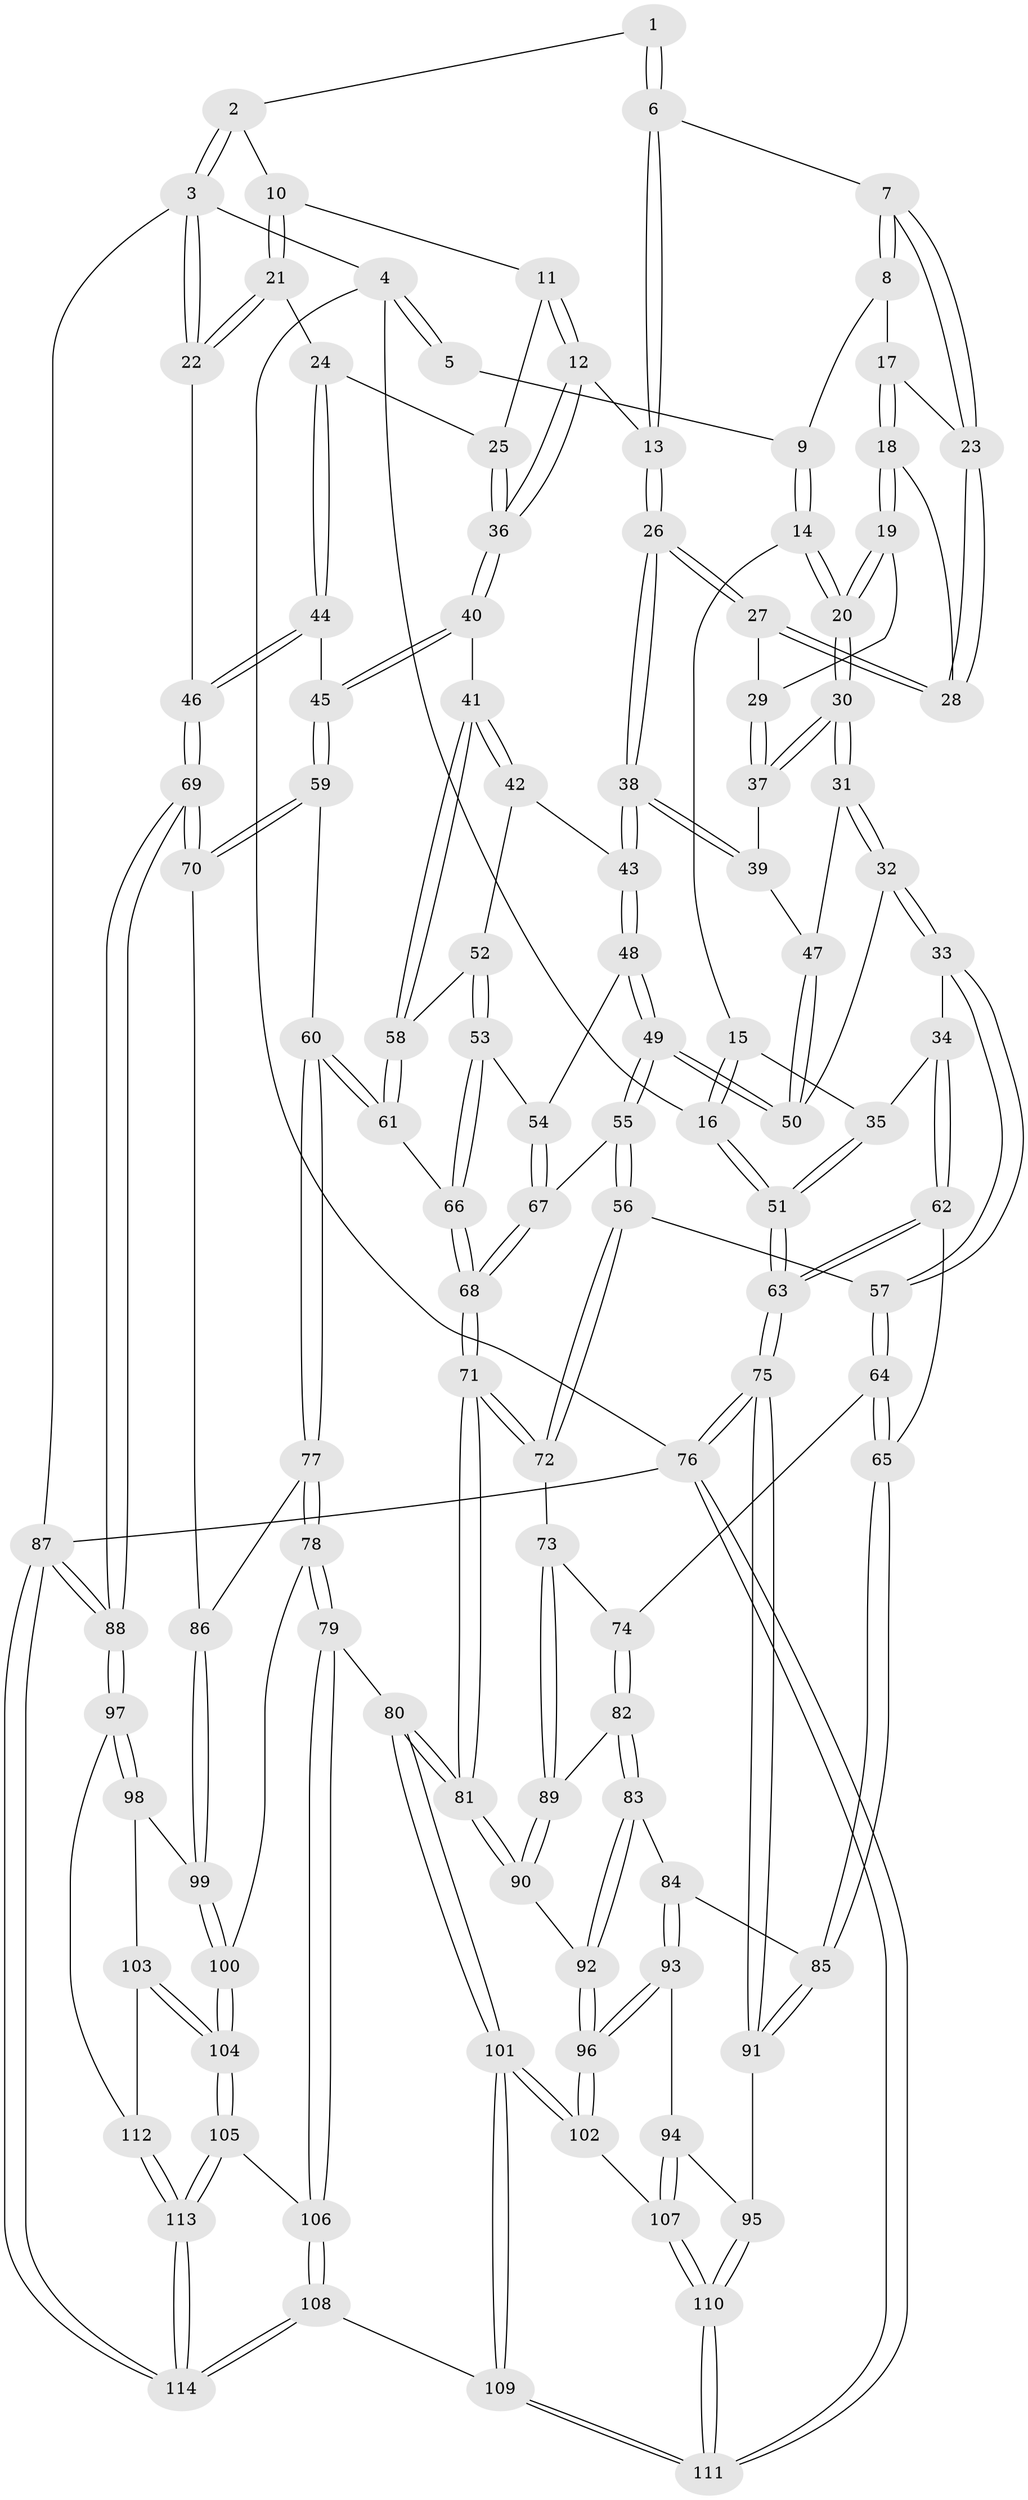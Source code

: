 // Generated by graph-tools (version 1.1) at 2025/03/03/09/25 03:03:14]
// undirected, 114 vertices, 282 edges
graph export_dot {
graph [start="1"]
  node [color=gray90,style=filled];
  1 [pos="+0.6560327123512347+0"];
  2 [pos="+0.720595877746334+0"];
  3 [pos="+1+0"];
  4 [pos="+0+0"];
  5 [pos="+0.32619457021258963+0"];
  6 [pos="+0.6182655611147014+0"];
  7 [pos="+0.5438331539599192+0.03861345873282983"];
  8 [pos="+0.3870476355776518+0.059904069262879535"];
  9 [pos="+0.33425566390918465+0.02325425626408097"];
  10 [pos="+0.8503904865064779+0.0677991778306933"];
  11 [pos="+0.8433522238659039+0.07909263537586153"];
  12 [pos="+0.7106689488986587+0.18553200732307362"];
  13 [pos="+0.6567613144112121+0.14235551353923576"];
  14 [pos="+0.25399812212970224+0.12560078454079016"];
  15 [pos="+0.12920647284368833+0.11804476085580558"];
  16 [pos="+0+0"];
  17 [pos="+0.4018337733520539+0.09779320085605407"];
  18 [pos="+0.38580912624743424+0.15990898206678786"];
  19 [pos="+0.34247388131533923+0.20094873153108841"];
  20 [pos="+0.3089574114122334+0.20269917036652976"];
  21 [pos="+0.9094672635642695+0.0875505084283302"];
  22 [pos="+1+0"];
  23 [pos="+0.4742709843310547+0.13411223090499896"];
  24 [pos="+0.949349486068147+0.22509446536267014"];
  25 [pos="+0.8545262273128194+0.21309578419050237"];
  26 [pos="+0.5291709111778775+0.24294202134267898"];
  27 [pos="+0.49295832417093083+0.21846698373969292"];
  28 [pos="+0.47263552167430967+0.16650731927987003"];
  29 [pos="+0.4026640470794283+0.23456915817781326"];
  30 [pos="+0.2774091396120433+0.30309966677371747"];
  31 [pos="+0.2686696955615162+0.319275636933694"];
  32 [pos="+0.24638264089173442+0.3407952249859147"];
  33 [pos="+0.2165336955048281+0.36782365109707993"];
  34 [pos="+0.20209396353172918+0.367483945086435"];
  35 [pos="+0.12910664979321543+0.3010047996790876"];
  36 [pos="+0.7410736387109819+0.2346423289679142"];
  37 [pos="+0.40339498447755623+0.2905514645853101"];
  38 [pos="+0.5304725316240516+0.31088133722378464"];
  39 [pos="+0.42269212379786403+0.32281363958315373"];
  40 [pos="+0.7341436717555944+0.3369207843543334"];
  41 [pos="+0.7263985726886366+0.3488875107196204"];
  42 [pos="+0.5516926569212193+0.3275369266262239"];
  43 [pos="+0.5380960865684159+0.32492069175107074"];
  44 [pos="+1+0.32544836935533245"];
  45 [pos="+0.9940702355390955+0.36450131262966223"];
  46 [pos="+1+0.335194407563316"];
  47 [pos="+0.4010887427311692+0.35139731814689307"];
  48 [pos="+0.5322537324347112+0.3471032055269986"];
  49 [pos="+0.4163501478665946+0.46920400536908946"];
  50 [pos="+0.4044039847599256+0.3929680302655785"];
  51 [pos="+0+0.34804563051174003"];
  52 [pos="+0.6244251527145276+0.4361759792912568"];
  53 [pos="+0.5747957806095493+0.46139098397199957"];
  54 [pos="+0.5708151980451819+0.46092108912127344"];
  55 [pos="+0.41341924946901804+0.4781299610439301"];
  56 [pos="+0.4051332984295638+0.48295503416795954"];
  57 [pos="+0.3283294033091268+0.4960451797378867"];
  58 [pos="+0.7236858205504948+0.4038945798471186"];
  59 [pos="+0.8172856584628072+0.5324838203727983"];
  60 [pos="+0.7866868047072583+0.527201285447551"];
  61 [pos="+0.7564602672015379+0.5092520577242654"];
  62 [pos="+0.06863137044330779+0.5412735253545805"];
  63 [pos="+0+0.6164588261556146"];
  64 [pos="+0.3117148396618466+0.530813998611147"];
  65 [pos="+0.22717197891659965+0.6024415216521282"];
  66 [pos="+0.6620980722472684+0.5571114083029876"];
  67 [pos="+0.5080623699672229+0.5096320949011852"];
  68 [pos="+0.5785016870480969+0.6536376262661948"];
  69 [pos="+1+0.5742969150416283"];
  70 [pos="+0.9181967193841905+0.6361696152133505"];
  71 [pos="+0.5781353772750788+0.655278531192826"];
  72 [pos="+0.43843943189559154+0.6135334788876323"];
  73 [pos="+0.4155889830698981+0.6308759427756186"];
  74 [pos="+0.35006948598036797+0.6049262854723542"];
  75 [pos="+0+0.6799464748359235"];
  76 [pos="+0+1"];
  77 [pos="+0.7233733118315326+0.7489055689574623"];
  78 [pos="+0.6834325818298163+0.7816899906061571"];
  79 [pos="+0.6403354309739434+0.7916203476161788"];
  80 [pos="+0.6184516137314059+0.778822775985952"];
  81 [pos="+0.589552303787393+0.7474386667957865"];
  82 [pos="+0.3389608705431515+0.6957090386100185"];
  83 [pos="+0.33704923260112274+0.697275756116286"];
  84 [pos="+0.2718738687485027+0.6922088824073795"];
  85 [pos="+0.2370456098892993+0.663383767666079"];
  86 [pos="+0.8904513149278419+0.6974103805146382"];
  87 [pos="+1+1"];
  88 [pos="+1+0.8496958594556436"];
  89 [pos="+0.4001698056785697+0.6815037049491495"];
  90 [pos="+0.5011845634487396+0.7556384306241181"];
  91 [pos="+0.0694917788500868+0.8024686045156827"];
  92 [pos="+0.37617392846461545+0.8205085406478114"];
  93 [pos="+0.2565980731602596+0.8411028725871419"];
  94 [pos="+0.2328160125476162+0.8476754109182082"];
  95 [pos="+0.08848313489415856+0.8226263954893139"];
  96 [pos="+0.35162951978422063+0.8577705360653667"];
  97 [pos="+1+0.8555653595284033"];
  98 [pos="+0.9729702832431573+0.8286367516220712"];
  99 [pos="+0.9214710509103645+0.7948032945746003"];
  100 [pos="+0.825114802772109+0.8560697141185771"];
  101 [pos="+0.41007484124367544+0.9789772583619664"];
  102 [pos="+0.39448693340336843+0.9570244041489018"];
  103 [pos="+0.884166834242365+0.9504148010263351"];
  104 [pos="+0.8572926563682625+0.9752869281437226"];
  105 [pos="+0.8571577737478286+0.9759374667122239"];
  106 [pos="+0.6541076299375215+0.9241220931641481"];
  107 [pos="+0.2333685560395798+0.9653689136237805"];
  108 [pos="+0.5693089156523642+1"];
  109 [pos="+0.4608855138756366+1"];
  110 [pos="+0.11594057623691276+1"];
  111 [pos="+0.08719190696070142+1"];
  112 [pos="+1+0.9107355969963593"];
  113 [pos="+0.8750776018638226+1"];
  114 [pos="+0.89647096060929+1"];
  1 -- 2;
  1 -- 6;
  1 -- 6;
  2 -- 3;
  2 -- 3;
  2 -- 10;
  3 -- 4;
  3 -- 22;
  3 -- 22;
  3 -- 87;
  4 -- 5;
  4 -- 5;
  4 -- 16;
  4 -- 76;
  5 -- 9;
  6 -- 7;
  6 -- 13;
  6 -- 13;
  7 -- 8;
  7 -- 8;
  7 -- 23;
  7 -- 23;
  8 -- 9;
  8 -- 17;
  9 -- 14;
  9 -- 14;
  10 -- 11;
  10 -- 21;
  10 -- 21;
  11 -- 12;
  11 -- 12;
  11 -- 25;
  12 -- 13;
  12 -- 36;
  12 -- 36;
  13 -- 26;
  13 -- 26;
  14 -- 15;
  14 -- 20;
  14 -- 20;
  15 -- 16;
  15 -- 16;
  15 -- 35;
  16 -- 51;
  16 -- 51;
  17 -- 18;
  17 -- 18;
  17 -- 23;
  18 -- 19;
  18 -- 19;
  18 -- 28;
  19 -- 20;
  19 -- 20;
  19 -- 29;
  20 -- 30;
  20 -- 30;
  21 -- 22;
  21 -- 22;
  21 -- 24;
  22 -- 46;
  23 -- 28;
  23 -- 28;
  24 -- 25;
  24 -- 44;
  24 -- 44;
  25 -- 36;
  25 -- 36;
  26 -- 27;
  26 -- 27;
  26 -- 38;
  26 -- 38;
  27 -- 28;
  27 -- 28;
  27 -- 29;
  29 -- 37;
  29 -- 37;
  30 -- 31;
  30 -- 31;
  30 -- 37;
  30 -- 37;
  31 -- 32;
  31 -- 32;
  31 -- 47;
  32 -- 33;
  32 -- 33;
  32 -- 50;
  33 -- 34;
  33 -- 57;
  33 -- 57;
  34 -- 35;
  34 -- 62;
  34 -- 62;
  35 -- 51;
  35 -- 51;
  36 -- 40;
  36 -- 40;
  37 -- 39;
  38 -- 39;
  38 -- 39;
  38 -- 43;
  38 -- 43;
  39 -- 47;
  40 -- 41;
  40 -- 45;
  40 -- 45;
  41 -- 42;
  41 -- 42;
  41 -- 58;
  41 -- 58;
  42 -- 43;
  42 -- 52;
  43 -- 48;
  43 -- 48;
  44 -- 45;
  44 -- 46;
  44 -- 46;
  45 -- 59;
  45 -- 59;
  46 -- 69;
  46 -- 69;
  47 -- 50;
  47 -- 50;
  48 -- 49;
  48 -- 49;
  48 -- 54;
  49 -- 50;
  49 -- 50;
  49 -- 55;
  49 -- 55;
  51 -- 63;
  51 -- 63;
  52 -- 53;
  52 -- 53;
  52 -- 58;
  53 -- 54;
  53 -- 66;
  53 -- 66;
  54 -- 67;
  54 -- 67;
  55 -- 56;
  55 -- 56;
  55 -- 67;
  56 -- 57;
  56 -- 72;
  56 -- 72;
  57 -- 64;
  57 -- 64;
  58 -- 61;
  58 -- 61;
  59 -- 60;
  59 -- 70;
  59 -- 70;
  60 -- 61;
  60 -- 61;
  60 -- 77;
  60 -- 77;
  61 -- 66;
  62 -- 63;
  62 -- 63;
  62 -- 65;
  63 -- 75;
  63 -- 75;
  64 -- 65;
  64 -- 65;
  64 -- 74;
  65 -- 85;
  65 -- 85;
  66 -- 68;
  66 -- 68;
  67 -- 68;
  67 -- 68;
  68 -- 71;
  68 -- 71;
  69 -- 70;
  69 -- 70;
  69 -- 88;
  69 -- 88;
  70 -- 86;
  71 -- 72;
  71 -- 72;
  71 -- 81;
  71 -- 81;
  72 -- 73;
  73 -- 74;
  73 -- 89;
  73 -- 89;
  74 -- 82;
  74 -- 82;
  75 -- 76;
  75 -- 76;
  75 -- 91;
  75 -- 91;
  76 -- 111;
  76 -- 111;
  76 -- 87;
  77 -- 78;
  77 -- 78;
  77 -- 86;
  78 -- 79;
  78 -- 79;
  78 -- 100;
  79 -- 80;
  79 -- 106;
  79 -- 106;
  80 -- 81;
  80 -- 81;
  80 -- 101;
  80 -- 101;
  81 -- 90;
  81 -- 90;
  82 -- 83;
  82 -- 83;
  82 -- 89;
  83 -- 84;
  83 -- 92;
  83 -- 92;
  84 -- 85;
  84 -- 93;
  84 -- 93;
  85 -- 91;
  85 -- 91;
  86 -- 99;
  86 -- 99;
  87 -- 88;
  87 -- 88;
  87 -- 114;
  87 -- 114;
  88 -- 97;
  88 -- 97;
  89 -- 90;
  89 -- 90;
  90 -- 92;
  91 -- 95;
  92 -- 96;
  92 -- 96;
  93 -- 94;
  93 -- 96;
  93 -- 96;
  94 -- 95;
  94 -- 107;
  94 -- 107;
  95 -- 110;
  95 -- 110;
  96 -- 102;
  96 -- 102;
  97 -- 98;
  97 -- 98;
  97 -- 112;
  98 -- 99;
  98 -- 103;
  99 -- 100;
  99 -- 100;
  100 -- 104;
  100 -- 104;
  101 -- 102;
  101 -- 102;
  101 -- 109;
  101 -- 109;
  102 -- 107;
  103 -- 104;
  103 -- 104;
  103 -- 112;
  104 -- 105;
  104 -- 105;
  105 -- 106;
  105 -- 113;
  105 -- 113;
  106 -- 108;
  106 -- 108;
  107 -- 110;
  107 -- 110;
  108 -- 109;
  108 -- 114;
  108 -- 114;
  109 -- 111;
  109 -- 111;
  110 -- 111;
  110 -- 111;
  112 -- 113;
  112 -- 113;
  113 -- 114;
  113 -- 114;
}
